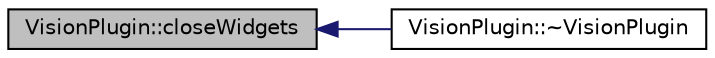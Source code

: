 digraph "VisionPlugin::closeWidgets"
{
 // INTERACTIVE_SVG=YES
  edge [fontname="Helvetica",fontsize="10",labelfontname="Helvetica",labelfontsize="10"];
  node [fontname="Helvetica",fontsize="10",shape=record];
  rankdir="LR";
  Node1 [label="VisionPlugin::closeWidgets",height=0.2,width=0.4,color="black", fillcolor="grey75", style="filled", fontcolor="black"];
  Node1 -> Node2 [dir="back",color="midnightblue",fontsize="10",style="solid",fontname="Helvetica"];
  Node2 [label="VisionPlugin::~VisionPlugin",height=0.2,width=0.4,color="black", fillcolor="white", style="filled",URL="$d8/d1e/class_vision_plugin.html#ae251794081999ca646eede7cda0c3842"];
}

